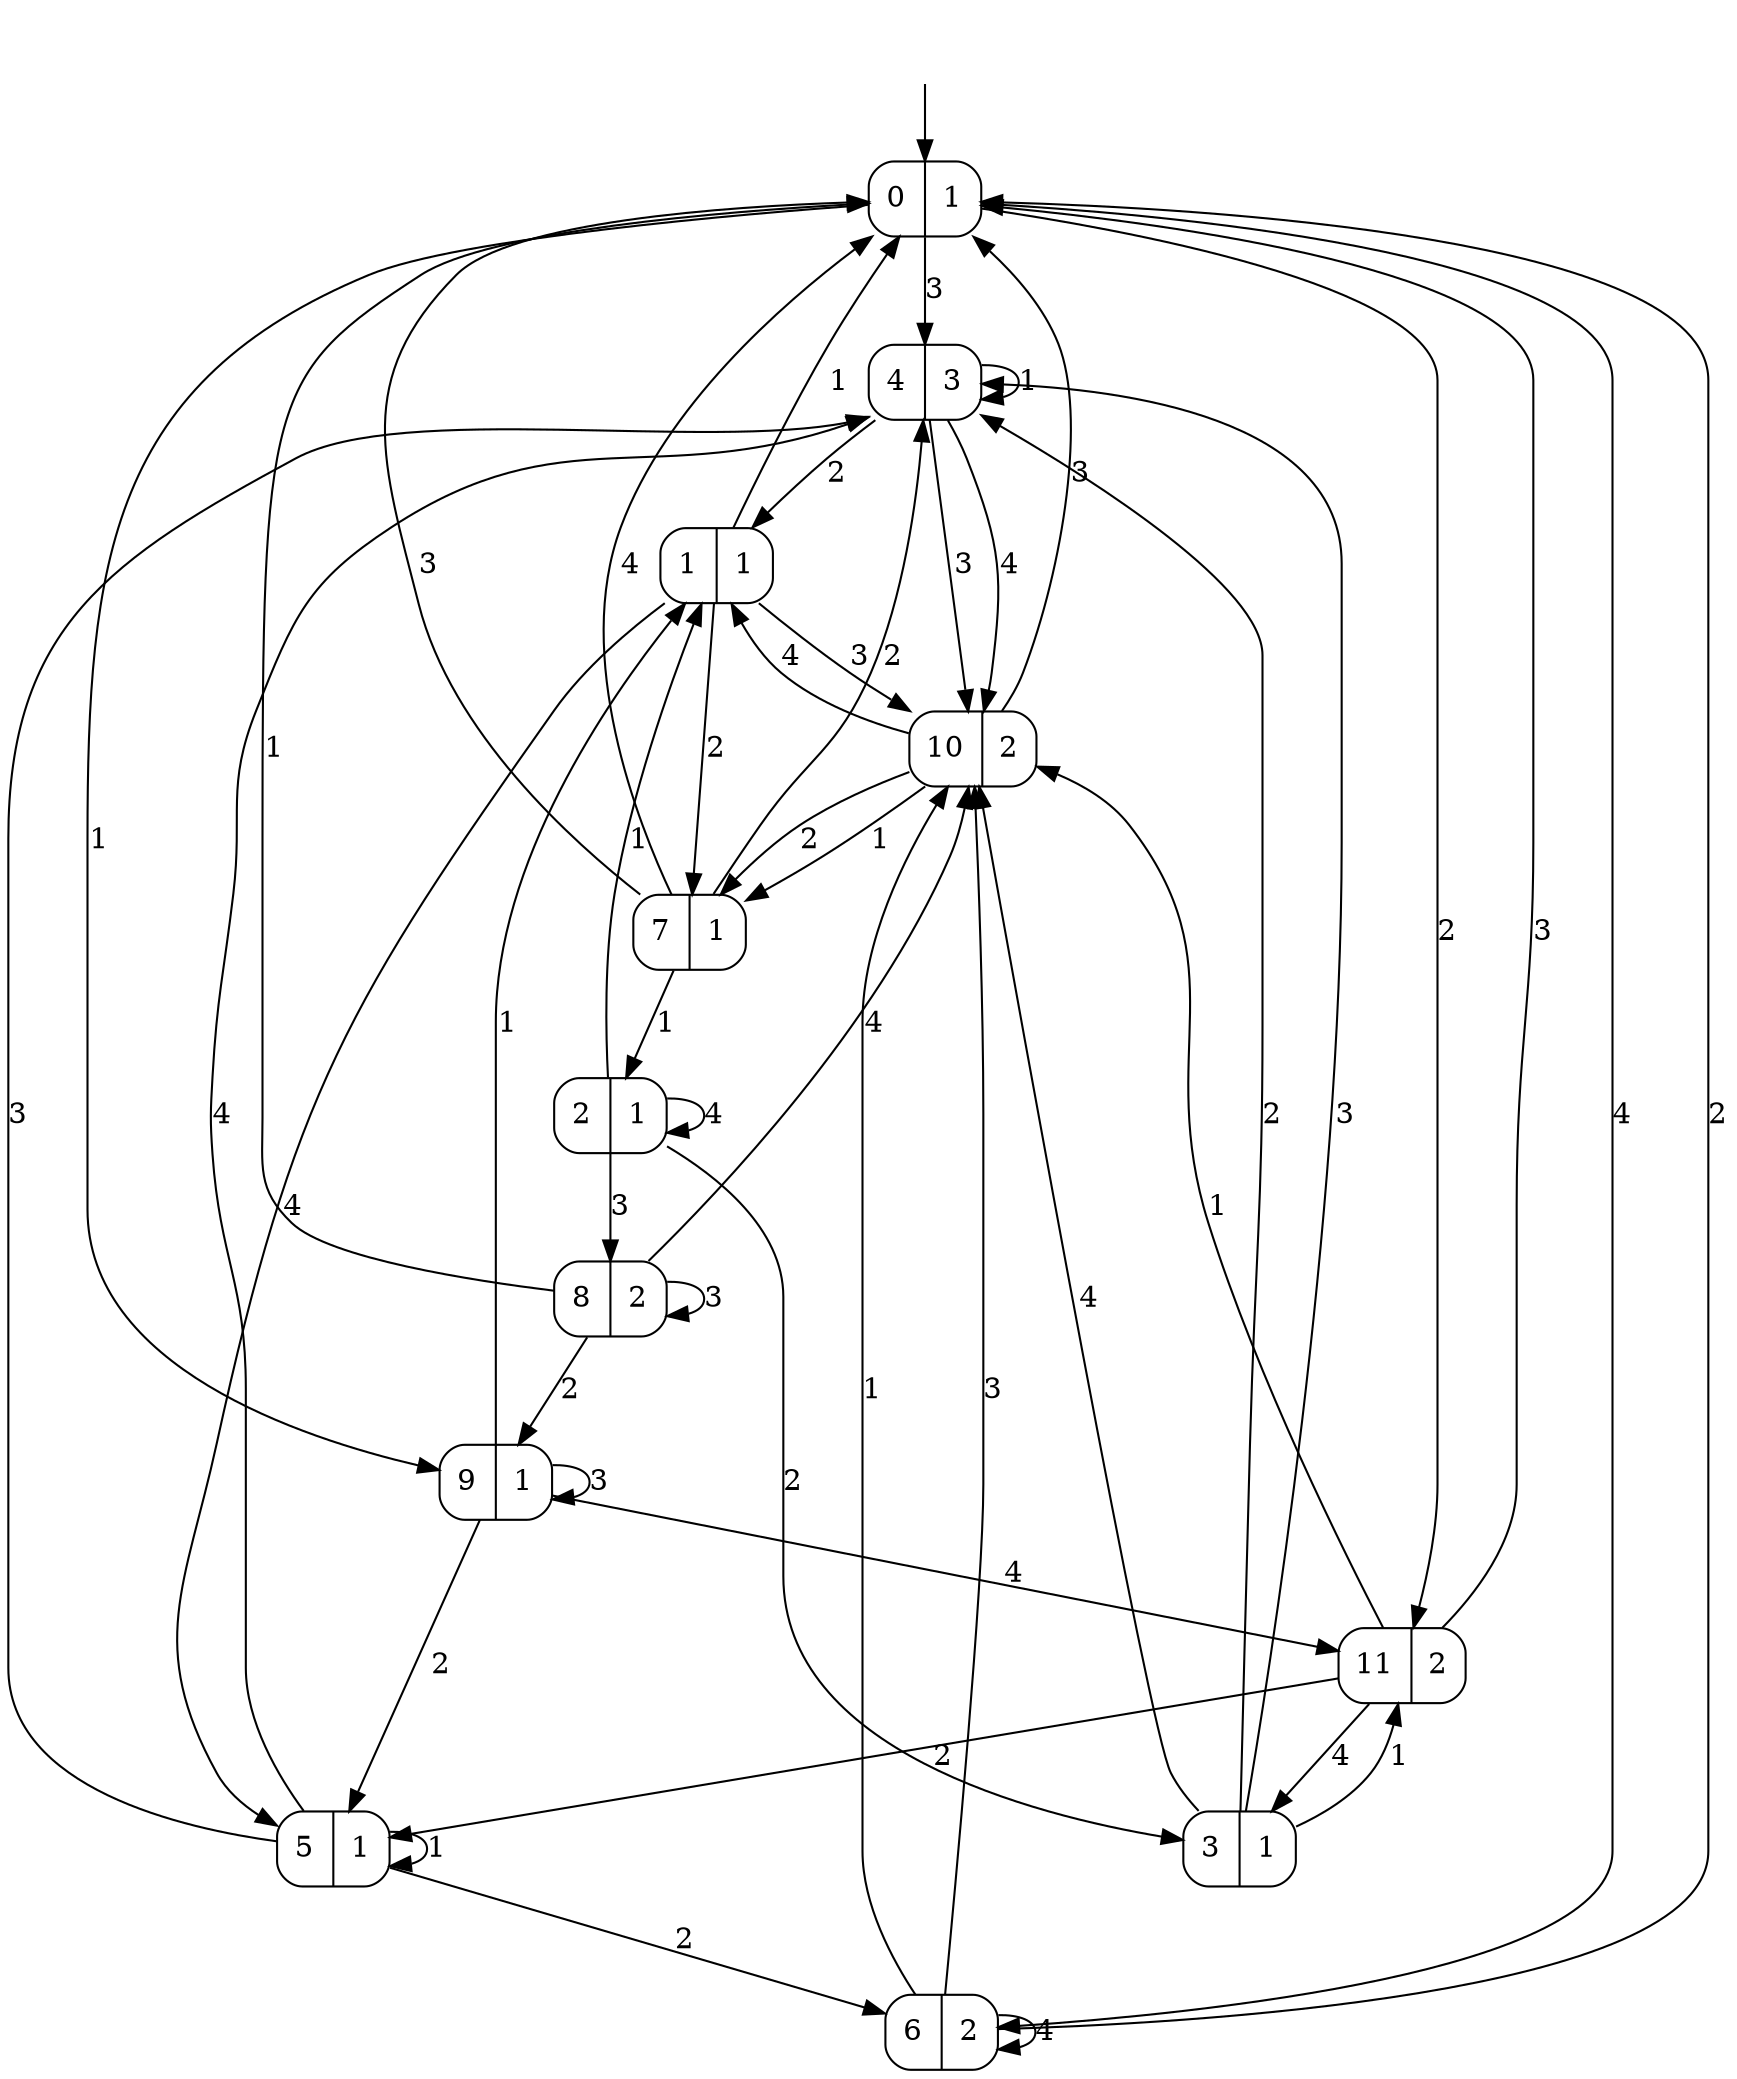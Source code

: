 digraph moore_size_12_inputs_4_output3_4 {
0 [label="0|1", shape=record, style=rounded];
1 [label="1|1", shape=record, style=rounded];
2 [label="2|1", shape=record, style=rounded];
3 [label="3|1", shape=record, style=rounded];
4 [label="4|3", shape=record, style=rounded];
5 [label="5|1", shape=record, style=rounded];
6 [label="6|2", shape=record, style=rounded];
7 [label="7|1", shape=record, style=rounded];
8 [label="8|2", shape=record, style=rounded];
9 [label="9|1", shape=record, style=rounded];
10 [label="10|2", shape=record, style=rounded];
11 [label="11|2", shape=record, style=rounded];
0 -> 9  [label=1];
0 -> 11  [label=2];
0 -> 4  [label=3];
0 -> 6  [label=4];
1 -> 0  [label=1];
1 -> 7  [label=2];
1 -> 10  [label=3];
1 -> 5  [label=4];
2 -> 1  [label=1];
2 -> 3  [label=2];
2 -> 8  [label=3];
2 -> 2  [label=4];
3 -> 11  [label=1];
3 -> 4  [label=2];
3 -> 4  [label=3];
3 -> 10  [label=4];
4 -> 4  [label=1];
4 -> 1  [label=2];
4 -> 10  [label=3];
4 -> 10  [label=4];
5 -> 5  [label=1];
5 -> 6  [label=2];
5 -> 4  [label=3];
5 -> 4  [label=4];
6 -> 10  [label=1];
6 -> 0  [label=2];
6 -> 10  [label=3];
6 -> 6  [label=4];
7 -> 2  [label=1];
7 -> 4  [label=2];
7 -> 0  [label=3];
7 -> 0  [label=4];
8 -> 0  [label=1];
8 -> 9  [label=2];
8 -> 8  [label=3];
8 -> 10  [label=4];
9 -> 1  [label=1];
9 -> 5  [label=2];
9 -> 9  [label=3];
9 -> 11  [label=4];
10 -> 7  [label=1];
10 -> 7  [label=2];
10 -> 0  [label=3];
10 -> 1  [label=4];
11 -> 10  [label=1];
11 -> 5  [label=2];
11 -> 0  [label=3];
11 -> 3  [label=4];
__start0 [label="", shape=none];
__start0 -> 0  [label=""];
}
